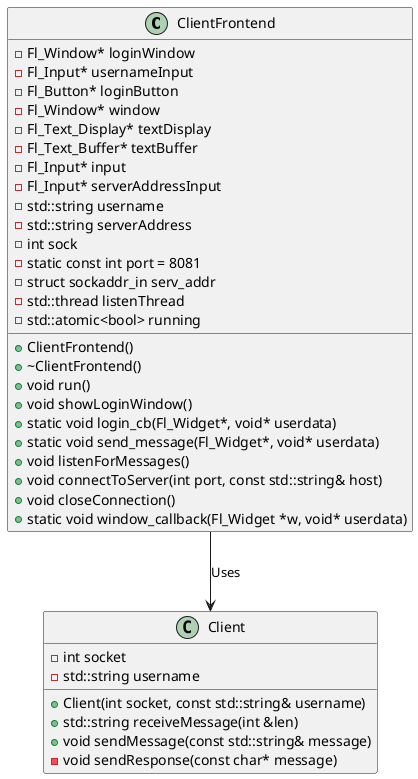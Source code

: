 @startuml Client Diagram

class ClientFrontend {
    - Fl_Window* loginWindow
    - Fl_Input* usernameInput
    - Fl_Button* loginButton
    - Fl_Window* window
    - Fl_Text_Display* textDisplay
    - Fl_Text_Buffer* textBuffer
    - Fl_Input* input
    - Fl_Input* serverAddressInput
    - std::string username
    - std::string serverAddress
    - int sock
    - static const int port = 8081
    - struct sockaddr_in serv_addr
    - std::thread listenThread
    - std::atomic<bool> running
    + ClientFrontend()
    + ~ClientFrontend()
    + void run()
    + void showLoginWindow()
    + static void login_cb(Fl_Widget*, void* userdata)
    + static void send_message(Fl_Widget*, void* userdata)
    + void listenForMessages()
    + void connectToServer(int port, const std::string& host)
    + void closeConnection()
    + static void window_callback(Fl_Widget *w, void* userdata)
}

class Client {
    - int socket
    - std::string username
    + Client(int socket, const std::string& username)
    + std::string receiveMessage(int &len)
    + void sendMessage(const std::string& message)
    - void sendResponse(const char* message)
}

ClientFrontend --> Client : Uses

@enduml
